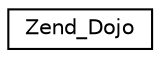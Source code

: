 digraph G
{
  edge [fontname="Helvetica",fontsize="10",labelfontname="Helvetica",labelfontsize="10"];
  node [fontname="Helvetica",fontsize="10",shape=record];
  rankdir="LR";
  Node1 [label="Zend_Dojo",height=0.2,width=0.4,color="black", fillcolor="white", style="filled",URL="$class_zend___dojo.html"];
}
